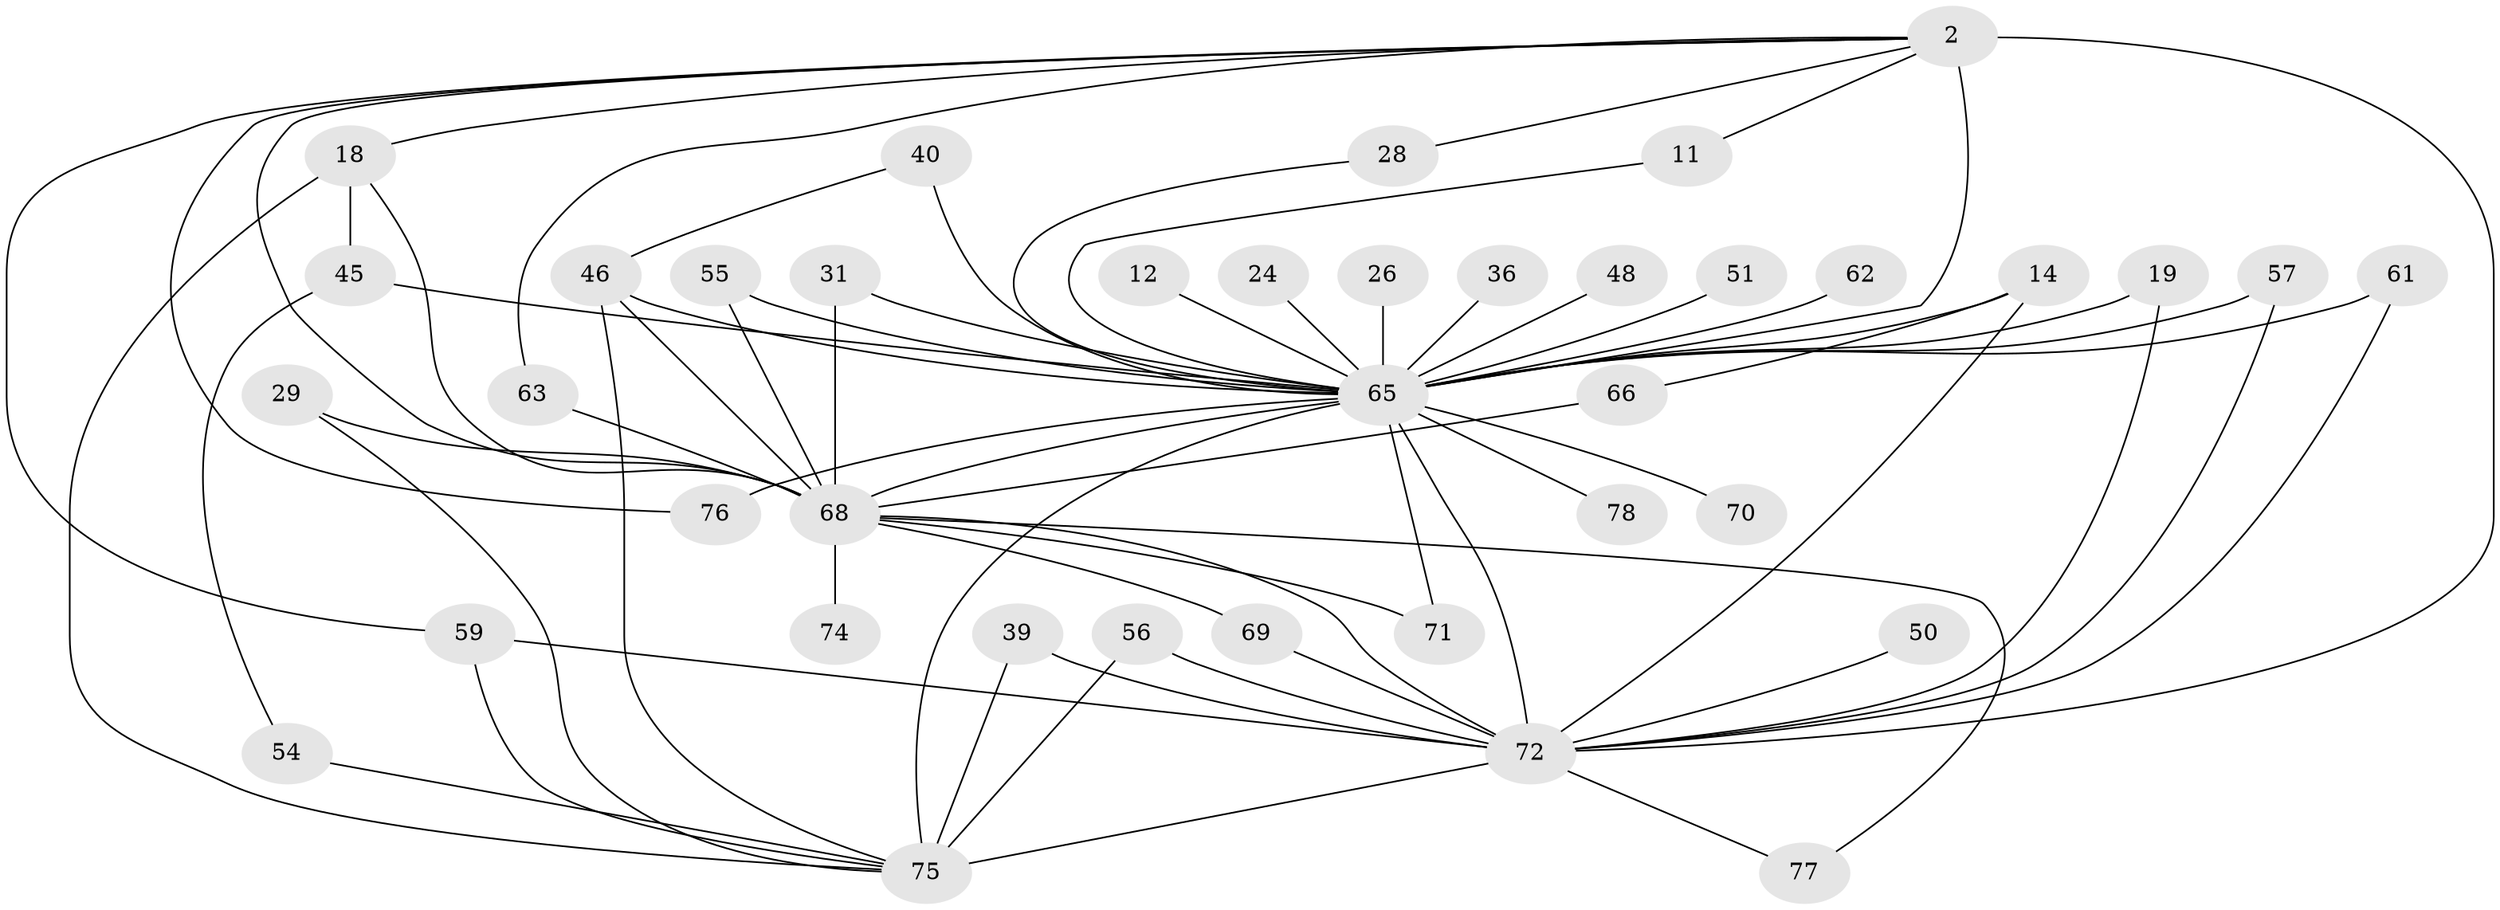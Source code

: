 // original degree distribution, {15: 0.01282051282051282, 12: 0.01282051282051282, 20: 0.02564102564102564, 16: 0.02564102564102564, 21: 0.038461538461538464, 19: 0.01282051282051282, 2: 0.5641025641025641, 7: 0.02564102564102564, 4: 0.11538461538461539, 3: 0.14102564102564102, 5: 0.02564102564102564}
// Generated by graph-tools (version 1.1) at 2025/45/03/09/25 04:45:16]
// undirected, 39 vertices, 68 edges
graph export_dot {
graph [start="1"]
  node [color=gray90,style=filled];
  2 [super="+1"];
  11;
  12;
  14;
  18 [super="+13"];
  19;
  24;
  26 [super="+21"];
  28;
  29;
  31;
  36;
  39;
  40 [super="+32+30"];
  45 [super="+33+35"];
  46 [super="+37+44"];
  48;
  50;
  51;
  54;
  55;
  56 [super="+16+49"];
  57;
  59 [super="+22+47"];
  61 [super="+38"];
  62;
  63;
  65 [super="+25+53+6"];
  66;
  68 [super="+10"];
  69;
  70;
  71 [super="+34"];
  72 [super="+5"];
  74;
  75 [super="+73+64+60+58"];
  76;
  77;
  78 [super="+67"];
  2 -- 63;
  2 -- 11;
  2 -- 76;
  2 -- 18 [weight=2];
  2 -- 28;
  2 -- 59;
  2 -- 65 [weight=10];
  2 -- 68 [weight=4];
  2 -- 72 [weight=4];
  11 -- 65;
  12 -- 65;
  14 -- 66;
  14 -- 65;
  14 -- 72 [weight=2];
  18 -- 75 [weight=2];
  18 -- 45 [weight=2];
  18 -- 68;
  19 -- 65;
  19 -- 72;
  24 -- 65 [weight=2];
  26 -- 65 [weight=3];
  28 -- 65;
  29 -- 75;
  29 -- 68;
  31 -- 65;
  31 -- 68;
  36 -- 65;
  39 -- 75;
  39 -- 72;
  40 -- 46;
  40 -- 65 [weight=4];
  45 -- 54;
  45 -- 65 [weight=2];
  46 -- 75;
  46 -- 68 [weight=2];
  46 -- 65;
  48 -- 65 [weight=2];
  50 -- 72 [weight=2];
  51 -- 65;
  54 -- 75;
  55 -- 65;
  55 -- 68;
  56 -- 75 [weight=2];
  56 -- 72 [weight=3];
  57 -- 65;
  57 -- 72;
  59 -- 75;
  59 -- 72 [weight=2];
  61 -- 65;
  61 -- 72 [weight=2];
  62 -- 65 [weight=2];
  63 -- 68;
  65 -- 70 [weight=2];
  65 -- 72 [weight=9];
  65 -- 75 [weight=7];
  65 -- 76;
  65 -- 78 [weight=3];
  65 -- 68 [weight=11];
  65 -- 71;
  66 -- 68;
  68 -- 69;
  68 -- 71 [weight=2];
  68 -- 74 [weight=2];
  68 -- 77;
  68 -- 72 [weight=4];
  69 -- 72;
  72 -- 75;
  72 -- 77;
}
